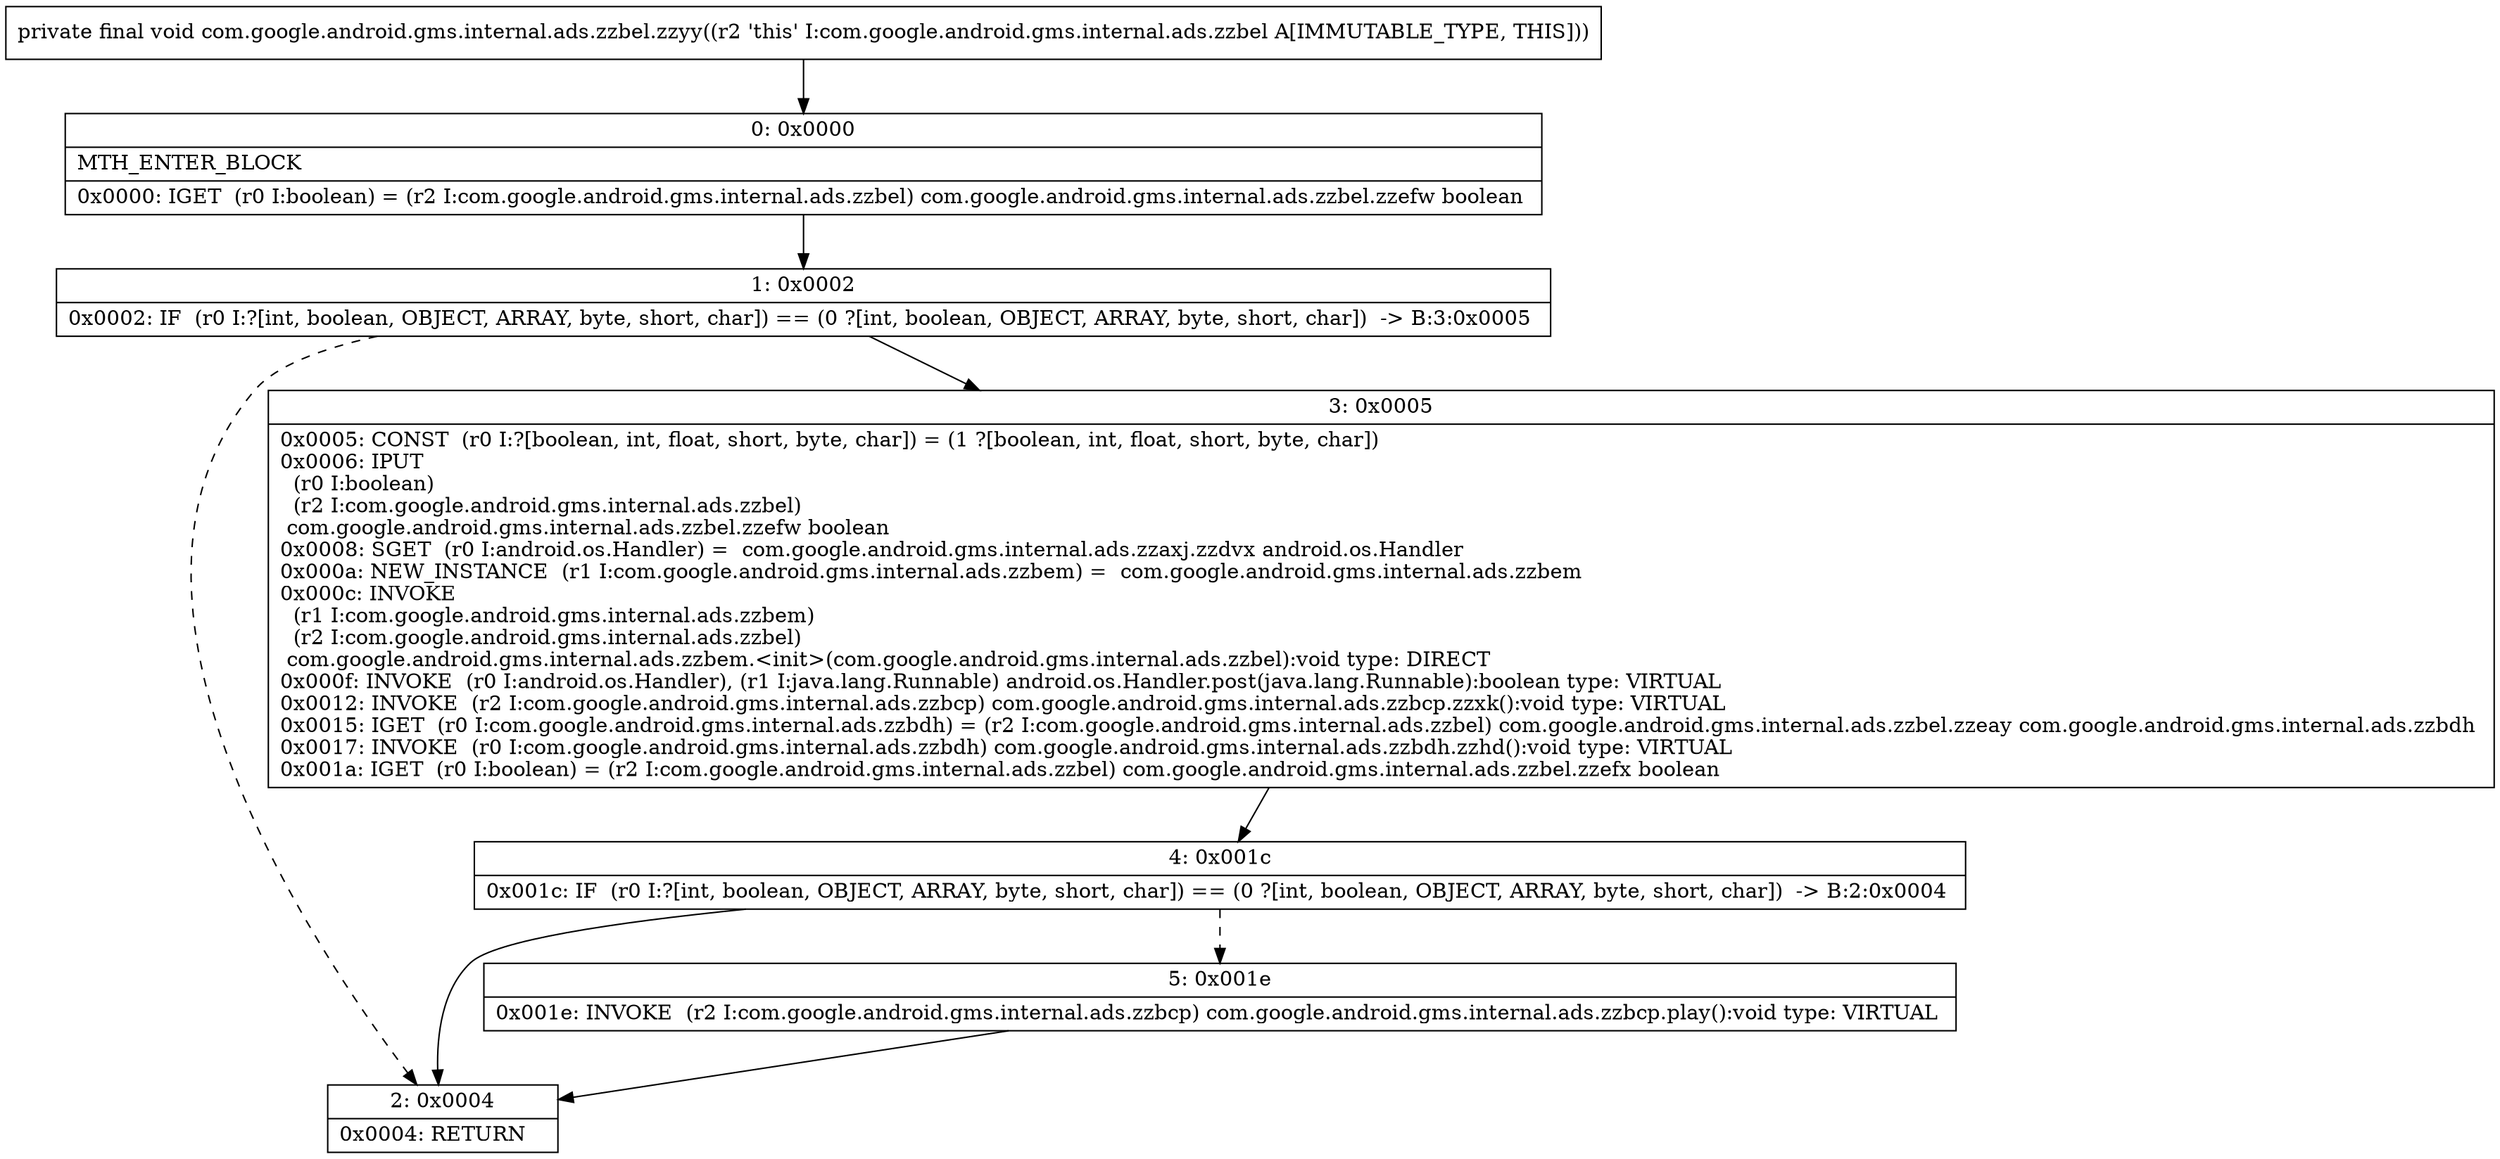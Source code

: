 digraph "CFG forcom.google.android.gms.internal.ads.zzbel.zzyy()V" {
Node_0 [shape=record,label="{0\:\ 0x0000|MTH_ENTER_BLOCK\l|0x0000: IGET  (r0 I:boolean) = (r2 I:com.google.android.gms.internal.ads.zzbel) com.google.android.gms.internal.ads.zzbel.zzefw boolean \l}"];
Node_1 [shape=record,label="{1\:\ 0x0002|0x0002: IF  (r0 I:?[int, boolean, OBJECT, ARRAY, byte, short, char]) == (0 ?[int, boolean, OBJECT, ARRAY, byte, short, char])  \-\> B:3:0x0005 \l}"];
Node_2 [shape=record,label="{2\:\ 0x0004|0x0004: RETURN   \l}"];
Node_3 [shape=record,label="{3\:\ 0x0005|0x0005: CONST  (r0 I:?[boolean, int, float, short, byte, char]) = (1 ?[boolean, int, float, short, byte, char]) \l0x0006: IPUT  \l  (r0 I:boolean)\l  (r2 I:com.google.android.gms.internal.ads.zzbel)\l com.google.android.gms.internal.ads.zzbel.zzefw boolean \l0x0008: SGET  (r0 I:android.os.Handler) =  com.google.android.gms.internal.ads.zzaxj.zzdvx android.os.Handler \l0x000a: NEW_INSTANCE  (r1 I:com.google.android.gms.internal.ads.zzbem) =  com.google.android.gms.internal.ads.zzbem \l0x000c: INVOKE  \l  (r1 I:com.google.android.gms.internal.ads.zzbem)\l  (r2 I:com.google.android.gms.internal.ads.zzbel)\l com.google.android.gms.internal.ads.zzbem.\<init\>(com.google.android.gms.internal.ads.zzbel):void type: DIRECT \l0x000f: INVOKE  (r0 I:android.os.Handler), (r1 I:java.lang.Runnable) android.os.Handler.post(java.lang.Runnable):boolean type: VIRTUAL \l0x0012: INVOKE  (r2 I:com.google.android.gms.internal.ads.zzbcp) com.google.android.gms.internal.ads.zzbcp.zzxk():void type: VIRTUAL \l0x0015: IGET  (r0 I:com.google.android.gms.internal.ads.zzbdh) = (r2 I:com.google.android.gms.internal.ads.zzbel) com.google.android.gms.internal.ads.zzbel.zzeay com.google.android.gms.internal.ads.zzbdh \l0x0017: INVOKE  (r0 I:com.google.android.gms.internal.ads.zzbdh) com.google.android.gms.internal.ads.zzbdh.zzhd():void type: VIRTUAL \l0x001a: IGET  (r0 I:boolean) = (r2 I:com.google.android.gms.internal.ads.zzbel) com.google.android.gms.internal.ads.zzbel.zzefx boolean \l}"];
Node_4 [shape=record,label="{4\:\ 0x001c|0x001c: IF  (r0 I:?[int, boolean, OBJECT, ARRAY, byte, short, char]) == (0 ?[int, boolean, OBJECT, ARRAY, byte, short, char])  \-\> B:2:0x0004 \l}"];
Node_5 [shape=record,label="{5\:\ 0x001e|0x001e: INVOKE  (r2 I:com.google.android.gms.internal.ads.zzbcp) com.google.android.gms.internal.ads.zzbcp.play():void type: VIRTUAL \l}"];
MethodNode[shape=record,label="{private final void com.google.android.gms.internal.ads.zzbel.zzyy((r2 'this' I:com.google.android.gms.internal.ads.zzbel A[IMMUTABLE_TYPE, THIS])) }"];
MethodNode -> Node_0;
Node_0 -> Node_1;
Node_1 -> Node_2[style=dashed];
Node_1 -> Node_3;
Node_3 -> Node_4;
Node_4 -> Node_2;
Node_4 -> Node_5[style=dashed];
Node_5 -> Node_2;
}

